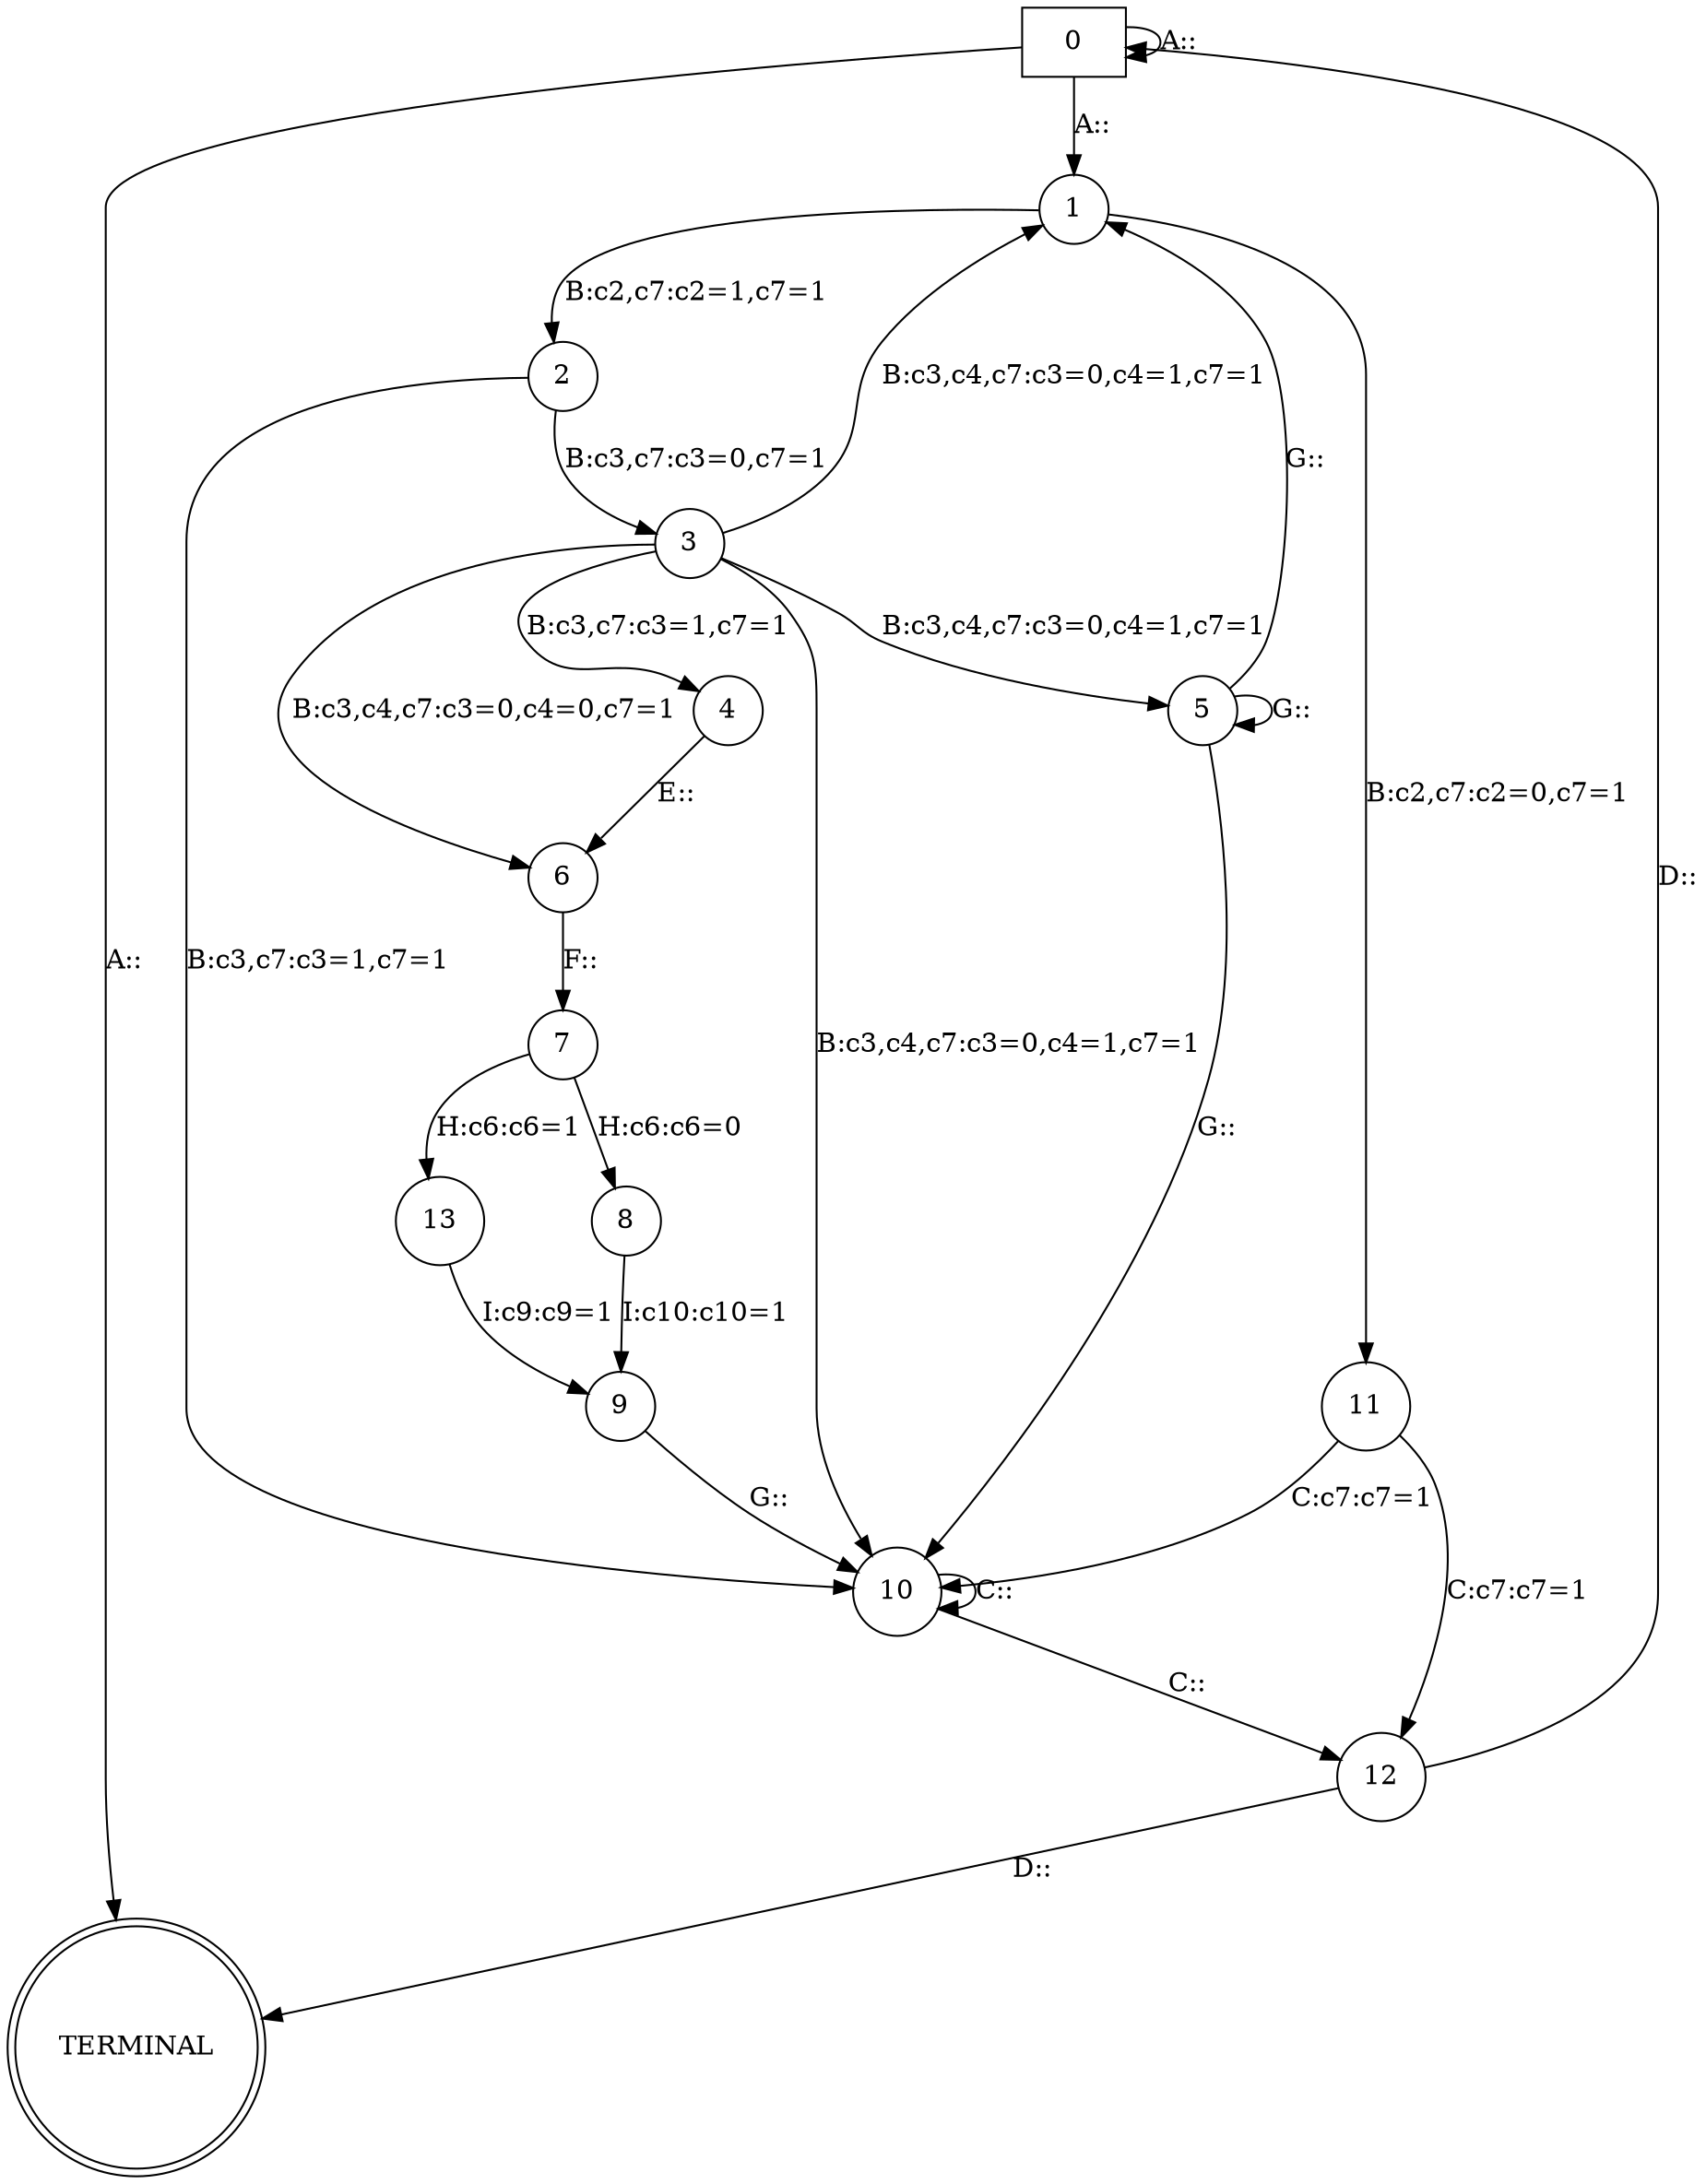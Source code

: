 digraph  {
0 [label=0,shape=box];
1 [label=1,shape=circle];
2 [label=2,shape=circle];
3 [label=3,shape=circle];
4 [label=4,shape=circle];
5 [label=5,shape=circle];
6 [label=6,shape=circle];
7 [label=7,shape=circle];
8 [label=8,shape=circle];
9 [label=9,shape=circle];
10 [label=10,shape=circle];
11 [label=11,shape=circle];
12 [label=12,shape=circle];
13 [label=13,shape=circle];
TERMINAL [label=TERMINAL,shape=doublecircle];
0 -> 1  [label="A::", prob="0.5"];
0 -> 0  [label="A::", prob="0.05"];
0 -> TERMINAL  [label="A::", prob="0.45"];
1 -> 2  [label="B:c2,c7:c2=1,c7=1", prob="0.5"];
1 -> 11  [label="B:c2,c7:c2=0,c7=1", prob="0.5"];
2 -> 3  [label="B:c3,c7:c3=0,c7=1", prob="0.5"];
2 -> 10  [label="B:c3,c7:c3=1,c7=1", prob="0.5"];
3 -> 6  [label="B:c3,c4,c7:c3=0,c4=0,c7=1", prob="0.25"];
3 -> 4  [label="B:c3,c7:c3=1,c7=1", prob="0.25"];
3 -> 5  [label="B:c3,c4,c7:c3=0,c4=1,c7=1", prob="0.25"];
3 -> 1  [label="B:c3,c4,c7:c3=0,c4=1,c7=1", prob="0.25"];
3 -> 10  [label="B:c3,c4,c7:c3=0,c4=1,c7=1", prob="0.25"];
4 -> 6  [label="E::", prob=1];
5 -> 5  [label="G::", prob="0.33"];
5 -> 1  [label="G::", prob="0.33"];
5 -> 10  [label="G::", prob="0.33"];
6 -> 7  [label="F::", prob=1];
7 -> 8  [label="H:c6:c6=0", prob="0.5"];
7 -> 13  [label="H:c6:c6=1", prob="0.5"];
8 -> 9  [label="I:c10:c10=1", prob=1];
9 -> 10  [label="G::", prob=1];
10 -> 10  [label="C::", prob="0.5"];
10 -> 12  [label="C::", prob="0.5"];
11 -> 10  [label="C:c7:c7=1", prob="0.5"];
11 -> 12  [label="C:c7:c7=1", prob="0.5"];
12 -> 0  [label="D::", prob="0.1"];
12 -> TERMINAL  [label="D::", prob="0.9"];
13 -> 9  [label="I:c9:c9=1", prob=1];
}

